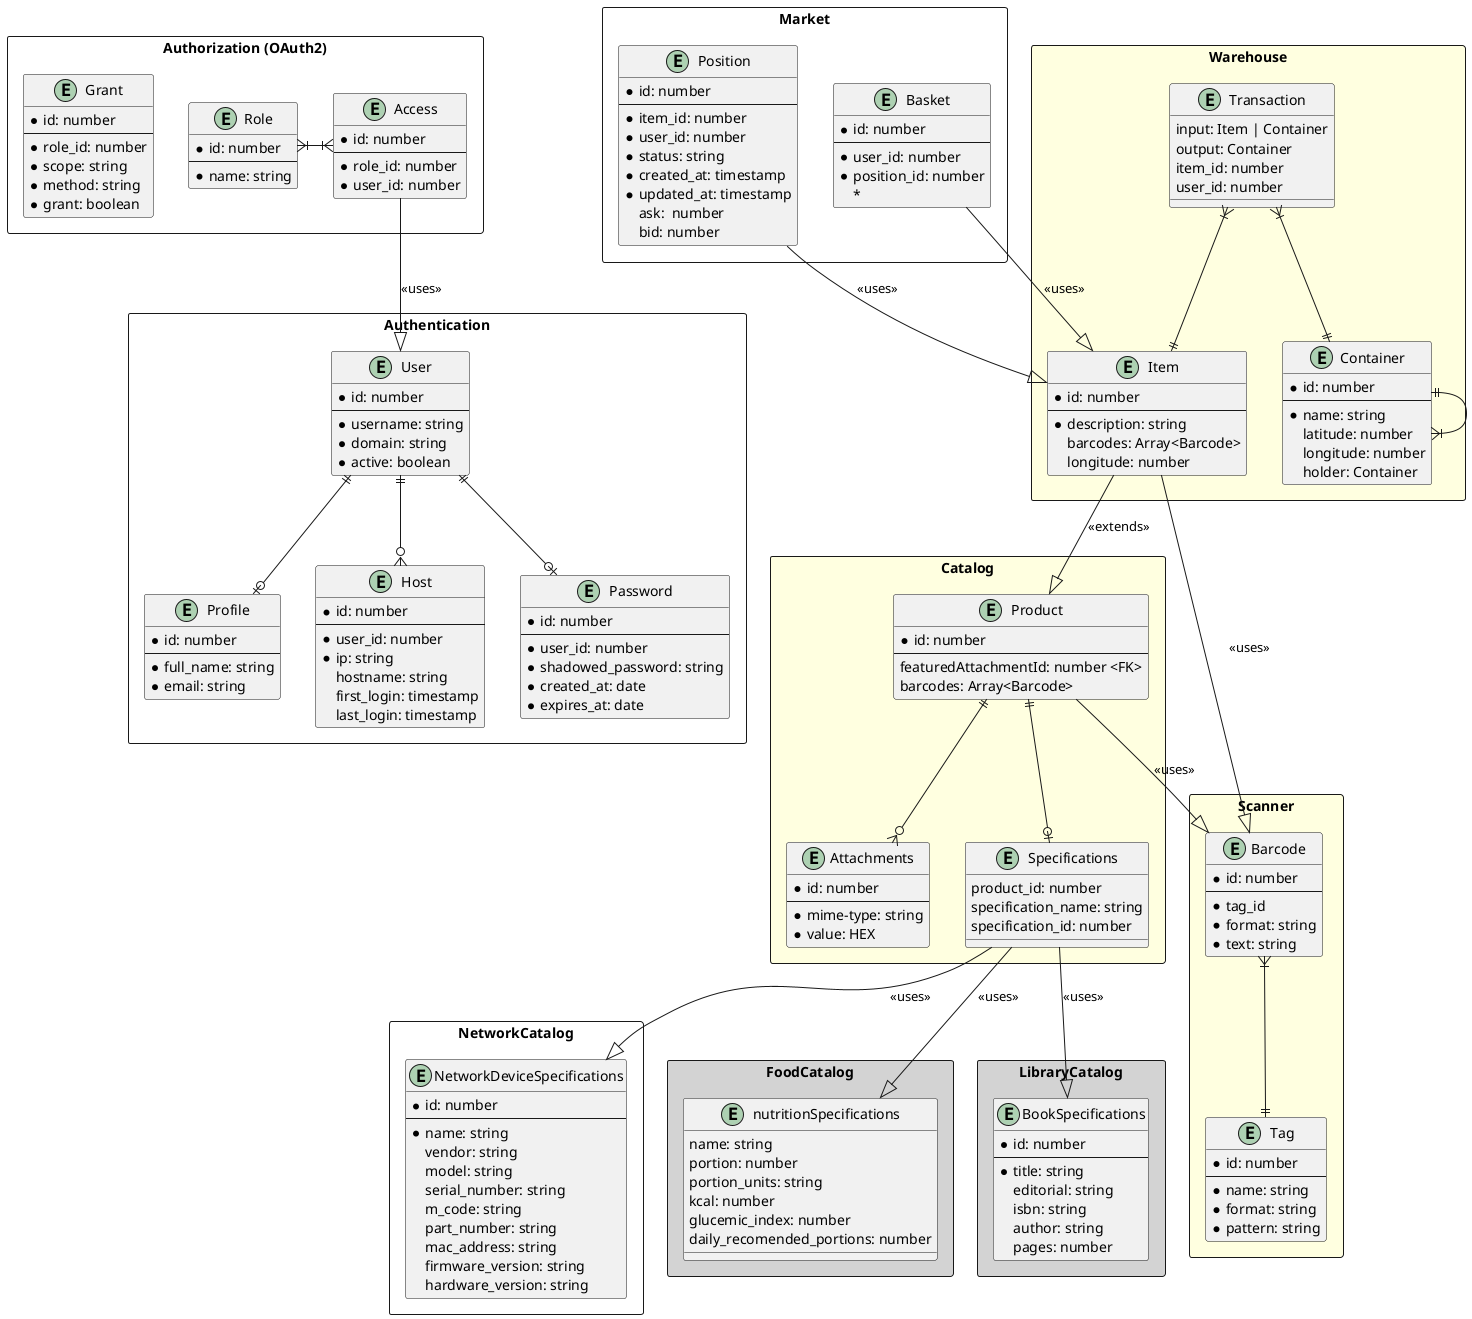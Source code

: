 @startuml

  rectangle Authentication{

    entity "Profile" as profile {
      * id: number
      --
      * full_name: string
      * email: string
    }

    entity "Host" as host {
      * id: number
      --
      * user_id: number
      * ip: string
      hostname: string
      first_login: timestamp
      last_login: timestamp
    }

    entity "User" as user {
      * id: number
      --
      * username: string
      * domain: string
      * active: boolean
    }

    entity "Password" as password {
      * id: number
      --
      * user_id: number
      * shadowed_password: string
      * created_at: date
      * expires_at: date
    }

    user ||--o| profile
    user ||--o{ host
    user ||--o| password
  }

  rectangle "Authorization (OAuth2)" {
    entity "Role" as role {
      * id: number
      --
      * name: string
    }

    entity "Grant" as grant {
      * id: number
      --
      * role_id: number
      * scope: string
      * method: string
      * grant: boolean
    }

    entity "Access" as access {
      * id: number
      --
      * role_id: number
      * user_id: number
    }

    role }|-|{ access
  }

  access --|> user : <<uses>>

  rectangle Market{
    entity "Position" as position{
      * id: number
      --
      * item_id: number
      * user_id: number
      * status: string
      * created_at: timestamp
      * updated_at: timestamp
      ask:  number
      bid: number
    }

    entity "Basket" as basket {
      * id: number
      --
      * user_id: number
      * position_id: number
      *
    }
  }

  rectangle Catalog #lightyellow {
    entity "Attachments" as attachments {
      * id: number
      --
      * mime-type: string
      * value: HEX
    }

    entity "Product" as product {
      * id: number
      --
      featuredAttachmentId: number <FK>
      barcodes: Array<Barcode>
    }

    entity "Specifications" as specifications {
      product_id: number
      specification_name: string
      specification_id: number
    }

    product ||--o| specifications
    product ||--o{ attachments
  }

  rectangle NetworkCatalog {
    entity "NetworkDeviceSpecifications" as networkDeviceSpecifications {
      * id: number
      --
      * name: string
      vendor: string
      model: string
      serial_number: string
      m_code: string
      part_number: string
      mac_address: string
      firmware_version: string
      hardware_version: string
    }
    specifications --|> networkDeviceSpecifications : <<uses>>
  }

  rectangle "FoodCatalog" #lightgrey {
    entity "nutritionSpecifications" as nutritionSpecifications{
      name: string
      portion: number
      portion_units: string
      kcal: number
      glucemic_index: number
      daily_recomended_portions: number
    }
    specifications --|> nutritionSpecifications : <<uses>>
  }

  rectangle LibraryCatalog #lightgrey {
    entity "BookSpecifications" as bookSpecifications {
      * id: number
      --
      * title: string
      editorial: string
      isbn: string
      author: string
      pages: number
    }
    specifications --|> bookSpecifications : <<uses>>
  }

  rectangle Warehouse #lightyellow{
    entity "Transaction" as transaction {
      input: Item | Container
      output: Container
      item_id: number
      user_id: number
    }

    entity "Container" as container {
      * id: number
      --
      * name: string
      latitude: number
      longitude: number
      holder: Container
    }

    container ||--|{ container

    entity "Item" as item {
      * id: number
      --
      * description: string
      barcodes: Array<Barcode>
      longitude: number
    }

    transaction }|--|| container
    transaction }|--|| item

  }

  rectangle Scanner #lightyellow {
    entity "Tag" as tag {
      * id: number
      --
      * name: string
      * format: string
      * pattern: string
    }

    entity "Barcode" as barcode {
      * id: number
      --
      * tag_id
      * format: string
      * text: string
    }

    barcode }|--|| tag
  }

  item --|> product : <<extends>>

  item --|> barcode : <<uses>>
  product --|> barcode : <<uses>>

  basket --|> item : <<uses>>
  position --|> item : <<uses>>

@enduml
